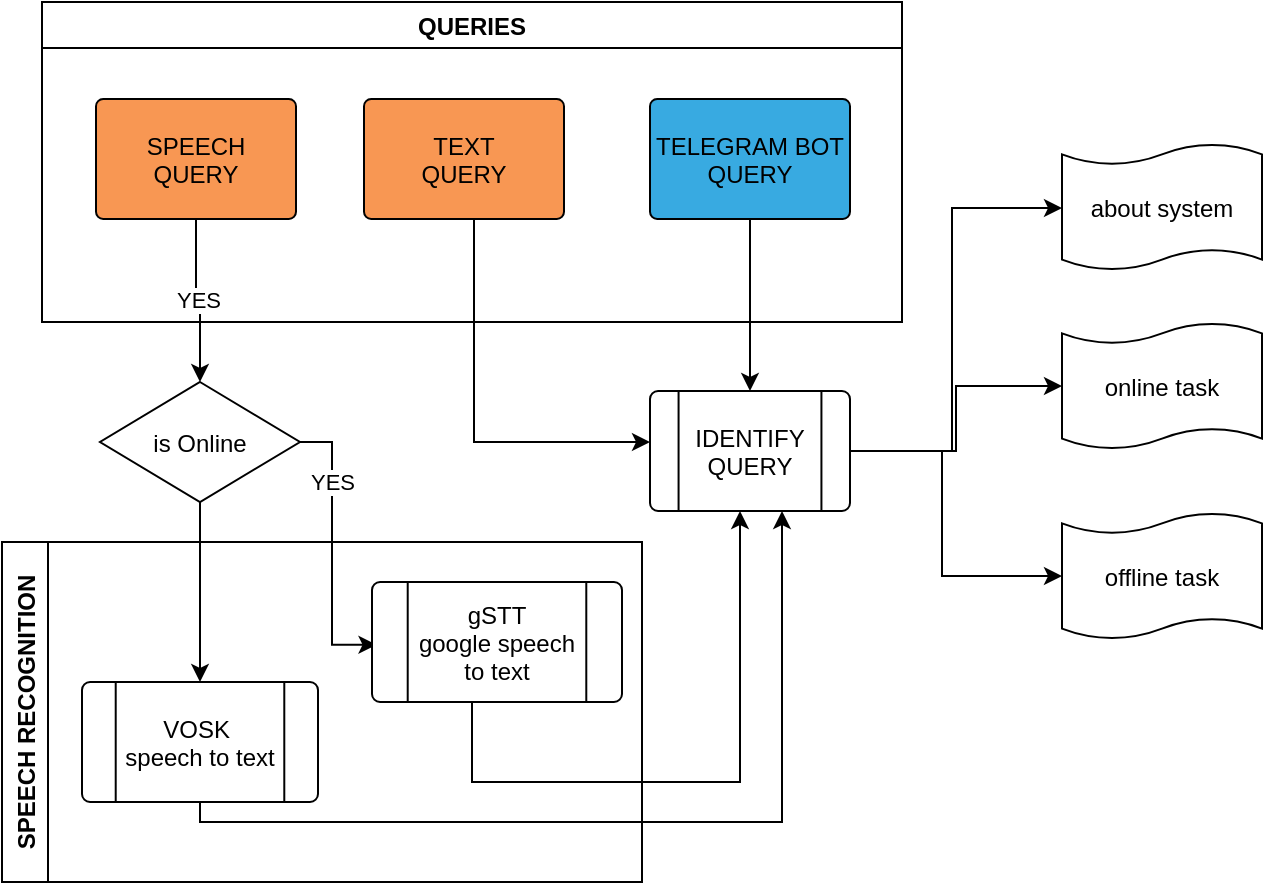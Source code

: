 <mxfile version="15.0.6" type="github">
  <diagram id="09UOsUV_2z3bFzvdY6_t" name="Page-1">
    <mxGraphModel dx="1019" dy="535" grid="1" gridSize="10" guides="1" tooltips="1" connect="1" arrows="1" fold="1" page="1" pageScale="1" pageWidth="850" pageHeight="1100" math="0" shadow="0">
      <root>
        <mxCell id="0" />
        <mxCell id="1" parent="0" />
        <mxCell id="V71nBl2a6PKJC0r5Lfjh-2" value="QUERIES" style="swimlane;" vertex="1" parent="1">
          <mxGeometry x="20" y="20" width="430" height="160" as="geometry">
            <mxRectangle x="50" y="10" width="130" height="23" as="alternateBounds" />
          </mxGeometry>
        </mxCell>
        <mxCell id="V71nBl2a6PKJC0r5Lfjh-3" value="SPEECH &#xa;QUERY" style="shape=mxgraph.flowchart.process;fillColor=#F89753;" vertex="1" parent="V71nBl2a6PKJC0r5Lfjh-2">
          <mxGeometry x="27" y="48.5" width="100" height="60" as="geometry" />
        </mxCell>
        <mxCell id="V71nBl2a6PKJC0r5Lfjh-9" value="TELEGRAM BOT&#xa;QUERY" style="shape=mxgraph.flowchart.process;fillColor=#38AAE1;" vertex="1" parent="V71nBl2a6PKJC0r5Lfjh-2">
          <mxGeometry x="304" y="48.5" width="100" height="60" as="geometry" />
        </mxCell>
        <mxCell id="V71nBl2a6PKJC0r5Lfjh-19" value="TEXT&#xa;QUERY" style="shape=mxgraph.flowchart.process;fillColor=#F89753;" vertex="1" parent="V71nBl2a6PKJC0r5Lfjh-2">
          <mxGeometry x="161" y="48.5" width="100" height="60" as="geometry" />
        </mxCell>
        <mxCell id="V71nBl2a6PKJC0r5Lfjh-26" value="about system" style="shape=mxgraph.flowchart.paper_tape;" vertex="1" parent="1">
          <mxGeometry x="530" y="90" width="100" height="65" as="geometry" />
        </mxCell>
        <mxCell id="V71nBl2a6PKJC0r5Lfjh-27" value="online task" style="shape=mxgraph.flowchart.paper_tape;" vertex="1" parent="1">
          <mxGeometry x="530" y="179.5" width="100" height="65" as="geometry" />
        </mxCell>
        <mxCell id="V71nBl2a6PKJC0r5Lfjh-28" value="offline task" style="shape=mxgraph.flowchart.paper_tape;" vertex="1" parent="1">
          <mxGeometry x="530" y="274.5" width="100" height="65" as="geometry" />
        </mxCell>
        <mxCell id="V71nBl2a6PKJC0r5Lfjh-10" style="edgeStyle=orthogonalEdgeStyle;rounded=0;orthogonalLoop=1;jettySize=auto;html=1;" edge="1" parent="1" source="V71nBl2a6PKJC0r5Lfjh-13" target="V71nBl2a6PKJC0r5Lfjh-26">
          <mxGeometry relative="1" as="geometry">
            <Array as="points">
              <mxPoint x="475" y="245" />
              <mxPoint x="475" y="123" />
            </Array>
            <mxPoint x="450" y="350" as="sourcePoint" />
          </mxGeometry>
        </mxCell>
        <mxCell id="V71nBl2a6PKJC0r5Lfjh-11" style="edgeStyle=orthogonalEdgeStyle;rounded=0;orthogonalLoop=1;jettySize=auto;html=1;" edge="1" parent="1" source="V71nBl2a6PKJC0r5Lfjh-13" target="V71nBl2a6PKJC0r5Lfjh-27">
          <mxGeometry relative="1" as="geometry" />
        </mxCell>
        <mxCell id="V71nBl2a6PKJC0r5Lfjh-12" style="edgeStyle=orthogonalEdgeStyle;rounded=0;orthogonalLoop=1;jettySize=auto;html=1;" edge="1" parent="1" source="V71nBl2a6PKJC0r5Lfjh-13" target="V71nBl2a6PKJC0r5Lfjh-28">
          <mxGeometry relative="1" as="geometry">
            <Array as="points">
              <mxPoint x="470" y="245" />
              <mxPoint x="470" y="307" />
            </Array>
          </mxGeometry>
        </mxCell>
        <mxCell id="V71nBl2a6PKJC0r5Lfjh-7" value="is Online" style="shape=mxgraph.flowchart.decision;" vertex="1" parent="1">
          <mxGeometry x="49" y="210" width="100" height="60" as="geometry" />
        </mxCell>
        <mxCell id="V71nBl2a6PKJC0r5Lfjh-4" value="YES" style="edgeStyle=orthogonalEdgeStyle;rounded=0;orthogonalLoop=1;jettySize=auto;html=1;" edge="1" parent="1" source="V71nBl2a6PKJC0r5Lfjh-3" target="V71nBl2a6PKJC0r5Lfjh-7">
          <mxGeometry relative="1" as="geometry">
            <mxPoint x="101.5" y="253" as="sourcePoint" />
          </mxGeometry>
        </mxCell>
        <mxCell id="V71nBl2a6PKJC0r5Lfjh-5" value="YES" style="edgeStyle=orthogonalEdgeStyle;rounded=0;orthogonalLoop=1;jettySize=auto;html=1;entryX=0.018;entryY=0.523;entryDx=0;entryDy=0;entryPerimeter=0;" edge="1" parent="1" source="V71nBl2a6PKJC0r5Lfjh-7" target="V71nBl2a6PKJC0r5Lfjh-15">
          <mxGeometry x="-0.483" relative="1" as="geometry">
            <mxPoint x="201.5" y="278" as="targetPoint" />
            <Array as="points">
              <mxPoint x="165" y="240" />
              <mxPoint x="165" y="341" />
            </Array>
            <mxPoint as="offset" />
          </mxGeometry>
        </mxCell>
        <mxCell id="V71nBl2a6PKJC0r5Lfjh-6" value="" style="edgeStyle=orthogonalEdgeStyle;rounded=0;orthogonalLoop=1;jettySize=auto;html=1;" edge="1" parent="1" source="V71nBl2a6PKJC0r5Lfjh-7" target="V71nBl2a6PKJC0r5Lfjh-17">
          <mxGeometry relative="1" as="geometry" />
        </mxCell>
        <mxCell id="V71nBl2a6PKJC0r5Lfjh-15" value="gSTT&#xa;google speech &#xa;to text" style="shape=mxgraph.flowchart.predefined_process;" vertex="1" parent="1">
          <mxGeometry x="185" y="310" width="125" height="60" as="geometry" />
        </mxCell>
        <mxCell id="V71nBl2a6PKJC0r5Lfjh-14" value="" style="edgeStyle=orthogonalEdgeStyle;rounded=0;orthogonalLoop=1;jettySize=auto;html=1;" edge="1" parent="1" source="V71nBl2a6PKJC0r5Lfjh-15" target="V71nBl2a6PKJC0r5Lfjh-13">
          <mxGeometry relative="1" as="geometry">
            <mxPoint x="356" y="278" as="targetPoint" />
            <Array as="points">
              <mxPoint x="235" y="410" />
              <mxPoint x="369" y="410" />
            </Array>
          </mxGeometry>
        </mxCell>
        <mxCell id="V71nBl2a6PKJC0r5Lfjh-17" value="VOSK &#xa;speech to text" style="shape=mxgraph.flowchart.predefined_process;" vertex="1" parent="1">
          <mxGeometry x="40" y="360" width="118" height="60" as="geometry" />
        </mxCell>
        <mxCell id="V71nBl2a6PKJC0r5Lfjh-16" style="edgeStyle=orthogonalEdgeStyle;rounded=0;orthogonalLoop=1;jettySize=auto;html=1;" edge="1" parent="1" source="V71nBl2a6PKJC0r5Lfjh-17" target="V71nBl2a6PKJC0r5Lfjh-13">
          <mxGeometry relative="1" as="geometry">
            <mxPoint x="173.5" y="389" as="sourcePoint" />
            <mxPoint x="395.429" y="253" as="targetPoint" />
            <Array as="points">
              <mxPoint x="99" y="430" />
              <mxPoint x="390" y="430" />
            </Array>
          </mxGeometry>
        </mxCell>
        <mxCell id="V71nBl2a6PKJC0r5Lfjh-45" value="SPEECH RECOGNITION" style="swimlane;horizontal=0;" vertex="1" parent="1">
          <mxGeometry y="290" width="320" height="170" as="geometry" />
        </mxCell>
        <mxCell id="V71nBl2a6PKJC0r5Lfjh-13" value="IDENTIFY&#xa;QUERY" style="shape=mxgraph.flowchart.predefined_process;" vertex="1" parent="1">
          <mxGeometry x="324" y="214.5" width="100" height="60" as="geometry" />
        </mxCell>
        <mxCell id="V71nBl2a6PKJC0r5Lfjh-8" style="edgeStyle=orthogonalEdgeStyle;rounded=0;orthogonalLoop=1;jettySize=auto;html=1;" edge="1" parent="1" source="V71nBl2a6PKJC0r5Lfjh-9" target="V71nBl2a6PKJC0r5Lfjh-13">
          <mxGeometry relative="1" as="geometry">
            <mxPoint x="378.5" y="193" as="targetPoint" />
          </mxGeometry>
        </mxCell>
        <mxCell id="V71nBl2a6PKJC0r5Lfjh-18" style="edgeStyle=orthogonalEdgeStyle;rounded=0;orthogonalLoop=1;jettySize=auto;html=1;" edge="1" parent="1" source="V71nBl2a6PKJC0r5Lfjh-19" target="V71nBl2a6PKJC0r5Lfjh-13">
          <mxGeometry relative="1" as="geometry">
            <Array as="points">
              <mxPoint x="236" y="240" />
            </Array>
          </mxGeometry>
        </mxCell>
      </root>
    </mxGraphModel>
  </diagram>
</mxfile>
